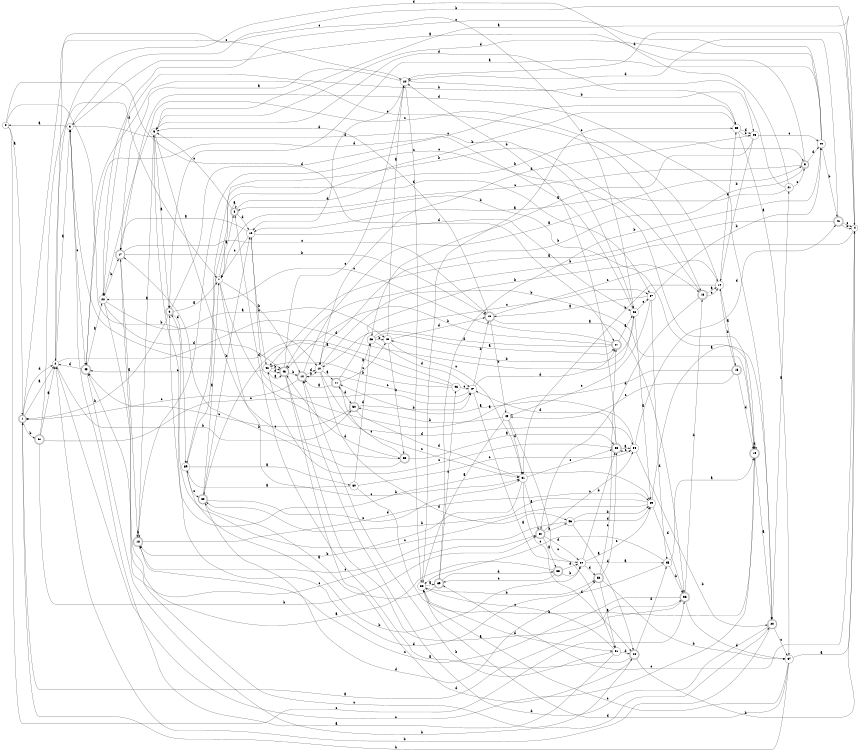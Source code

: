 digraph n50_2 {
__start0 [label="" shape="none"];

rankdir=LR;
size="8,5";

s0 [style="filled", color="black", fillcolor="white" shape="circle", label="0"];
s1 [style="rounded,filled", color="black", fillcolor="white" shape="doublecircle", label="1"];
s2 [style="filled", color="black", fillcolor="white" shape="circle", label="2"];
s3 [style="filled", color="black", fillcolor="white" shape="circle", label="3"];
s4 [style="filled", color="black", fillcolor="white" shape="circle", label="4"];
s5 [style="filled", color="black", fillcolor="white" shape="circle", label="5"];
s6 [style="rounded,filled", color="black", fillcolor="white" shape="doublecircle", label="6"];
s7 [style="filled", color="black", fillcolor="white" shape="circle", label="7"];
s8 [style="rounded,filled", color="black", fillcolor="white" shape="doublecircle", label="8"];
s9 [style="rounded,filled", color="black", fillcolor="white" shape="doublecircle", label="9"];
s10 [style="filled", color="black", fillcolor="white" shape="circle", label="10"];
s11 [style="rounded,filled", color="black", fillcolor="white" shape="doublecircle", label="11"];
s12 [style="rounded,filled", color="black", fillcolor="white" shape="doublecircle", label="12"];
s13 [style="rounded,filled", color="black", fillcolor="white" shape="doublecircle", label="13"];
s14 [style="filled", color="black", fillcolor="white" shape="circle", label="14"];
s15 [style="rounded,filled", color="black", fillcolor="white" shape="doublecircle", label="15"];
s16 [style="filled", color="black", fillcolor="white" shape="circle", label="16"];
s17 [style="rounded,filled", color="black", fillcolor="white" shape="doublecircle", label="17"];
s18 [style="rounded,filled", color="black", fillcolor="white" shape="doublecircle", label="18"];
s19 [style="rounded,filled", color="black", fillcolor="white" shape="doublecircle", label="19"];
s20 [style="rounded,filled", color="black", fillcolor="white" shape="doublecircle", label="20"];
s21 [style="filled", color="black", fillcolor="white" shape="circle", label="21"];
s22 [style="filled", color="black", fillcolor="white" shape="circle", label="22"];
s23 [style="filled", color="black", fillcolor="white" shape="circle", label="23"];
s24 [style="filled", color="black", fillcolor="white" shape="circle", label="24"];
s25 [style="filled", color="black", fillcolor="white" shape="circle", label="25"];
s26 [style="filled", color="black", fillcolor="white" shape="circle", label="26"];
s27 [style="rounded,filled", color="black", fillcolor="white" shape="doublecircle", label="27"];
s28 [style="filled", color="black", fillcolor="white" shape="circle", label="28"];
s29 [style="filled", color="black", fillcolor="white" shape="circle", label="29"];
s30 [style="rounded,filled", color="black", fillcolor="white" shape="doublecircle", label="30"];
s31 [style="filled", color="black", fillcolor="white" shape="circle", label="31"];
s32 [style="rounded,filled", color="black", fillcolor="white" shape="doublecircle", label="32"];
s33 [style="rounded,filled", color="black", fillcolor="white" shape="doublecircle", label="33"];
s34 [style="filled", color="black", fillcolor="white" shape="circle", label="34"];
s35 [style="filled", color="black", fillcolor="white" shape="circle", label="35"];
s36 [style="rounded,filled", color="black", fillcolor="white" shape="doublecircle", label="36"];
s37 [style="filled", color="black", fillcolor="white" shape="circle", label="37"];
s38 [style="filled", color="black", fillcolor="white" shape="circle", label="38"];
s39 [style="rounded,filled", color="black", fillcolor="white" shape="doublecircle", label="39"];
s40 [style="filled", color="black", fillcolor="white" shape="circle", label="40"];
s41 [style="rounded,filled", color="black", fillcolor="white" shape="doublecircle", label="41"];
s42 [style="filled", color="black", fillcolor="white" shape="circle", label="42"];
s43 [style="rounded,filled", color="black", fillcolor="white" shape="doublecircle", label="43"];
s44 [style="rounded,filled", color="black", fillcolor="white" shape="doublecircle", label="44"];
s45 [style="rounded,filled", color="black", fillcolor="white" shape="doublecircle", label="45"];
s46 [style="filled", color="black", fillcolor="white" shape="circle", label="46"];
s47 [style="filled", color="black", fillcolor="white" shape="circle", label="47"];
s48 [style="rounded,filled", color="black", fillcolor="white" shape="doublecircle", label="48"];
s49 [style="filled", color="black", fillcolor="white" shape="circle", label="49"];
s50 [style="rounded,filled", color="black", fillcolor="white" shape="doublecircle", label="50"];
s51 [style="filled", color="black", fillcolor="white" shape="circle", label="51"];
s52 [style="rounded,filled", color="black", fillcolor="white" shape="doublecircle", label="52"];
s53 [style="rounded,filled", color="black", fillcolor="white" shape="doublecircle", label="53"];
s54 [style="filled", color="black", fillcolor="white" shape="circle", label="54"];
s55 [style="filled", color="black", fillcolor="white" shape="circle", label="55"];
s56 [style="filled", color="black", fillcolor="white" shape="circle", label="56"];
s57 [style="filled", color="black", fillcolor="white" shape="circle", label="57"];
s58 [style="rounded,filled", color="black", fillcolor="white" shape="doublecircle", label="58"];
s59 [style="filled", color="black", fillcolor="white" shape="circle", label="59"];
s60 [style="filled", color="black", fillcolor="white" shape="circle", label="60"];
s61 [style="rounded,filled", color="black", fillcolor="white" shape="doublecircle", label="61"];
s0 -> s1 [label="a"];
s0 -> s10 [label="b"];
s0 -> s36 [label="c"];
s0 -> s27 [label="d"];
s1 -> s2 [label="a"];
s1 -> s61 [label="b"];
s1 -> s28 [label="c"];
s1 -> s2 [label="d"];
s2 -> s3 [label="a"];
s2 -> s50 [label="b"];
s2 -> s24 [label="c"];
s2 -> s28 [label="d"];
s3 -> s0 [label="a"];
s3 -> s4 [label="b"];
s3 -> s45 [label="c"];
s3 -> s28 [label="d"];
s4 -> s5 [label="a"];
s4 -> s43 [label="b"];
s4 -> s39 [label="c"];
s4 -> s24 [label="d"];
s5 -> s6 [label="a"];
s5 -> s29 [label="b"];
s5 -> s58 [label="c"];
s5 -> s55 [label="d"];
s6 -> s7 [label="a"];
s6 -> s1 [label="b"];
s6 -> s55 [label="c"];
s6 -> s59 [label="d"];
s7 -> s8 [label="a"];
s7 -> s12 [label="b"];
s7 -> s31 [label="c"];
s7 -> s54 [label="d"];
s8 -> s8 [label="a"];
s8 -> s9 [label="b"];
s8 -> s5 [label="c"];
s8 -> s16 [label="d"];
s9 -> s3 [label="a"];
s9 -> s10 [label="b"];
s9 -> s8 [label="c"];
s9 -> s40 [label="d"];
s10 -> s11 [label="a"];
s10 -> s19 [label="b"];
s10 -> s31 [label="c"];
s10 -> s56 [label="d"];
s11 -> s12 [label="a"];
s11 -> s13 [label="b"];
s11 -> s23 [label="c"];
s11 -> s50 [label="d"];
s12 -> s9 [label="a"];
s12 -> s10 [label="b"];
s12 -> s1 [label="c"];
s12 -> s10 [label="d"];
s13 -> s14 [label="a"];
s13 -> s59 [label="b"];
s13 -> s14 [label="c"];
s13 -> s32 [label="d"];
s14 -> s15 [label="a"];
s14 -> s31 [label="b"];
s14 -> s22 [label="c"];
s14 -> s55 [label="d"];
s15 -> s16 [label="a"];
s15 -> s14 [label="b"];
s15 -> s49 [label="c"];
s15 -> s19 [label="d"];
s16 -> s17 [label="a"];
s16 -> s42 [label="b"];
s16 -> s7 [label="c"];
s16 -> s28 [label="d"];
s17 -> s18 [label="a"];
s17 -> s48 [label="b"];
s17 -> s48 [label="c"];
s17 -> s20 [label="d"];
s18 -> s5 [label="a"];
s18 -> s18 [label="b"];
s18 -> s19 [label="c"];
s18 -> s29 [label="d"];
s19 -> s20 [label="a"];
s19 -> s7 [label="b"];
s19 -> s2 [label="c"];
s19 -> s19 [label="d"];
s20 -> s21 [label="a"];
s20 -> s2 [label="b"];
s20 -> s37 [label="c"];
s20 -> s12 [label="d"];
s21 -> s16 [label="a"];
s21 -> s22 [label="b"];
s21 -> s9 [label="c"];
s21 -> s2 [label="d"];
s22 -> s23 [label="a"];
s22 -> s17 [label="b"];
s22 -> s32 [label="c"];
s22 -> s43 [label="d"];
s23 -> s24 [label="a"];
s23 -> s58 [label="b"];
s23 -> s31 [label="c"];
s23 -> s48 [label="d"];
s24 -> s17 [label="a"];
s24 -> s25 [label="b"];
s24 -> s38 [label="c"];
s24 -> s16 [label="d"];
s25 -> s26 [label="a"];
s25 -> s14 [label="b"];
s25 -> s40 [label="c"];
s25 -> s10 [label="d"];
s26 -> s27 [label="a"];
s26 -> s23 [label="b"];
s26 -> s57 [label="c"];
s26 -> s47 [label="d"];
s27 -> s28 [label="a"];
s27 -> s43 [label="b"];
s27 -> s22 [label="c"];
s27 -> s10 [label="d"];
s28 -> s29 [label="a"];
s28 -> s23 [label="b"];
s28 -> s57 [label="c"];
s28 -> s45 [label="d"];
s29 -> s20 [label="a"];
s29 -> s30 [label="b"];
s29 -> s6 [label="c"];
s29 -> s36 [label="d"];
s30 -> s7 [label="a"];
s30 -> s16 [label="b"];
s30 -> s31 [label="c"];
s30 -> s52 [label="d"];
s31 -> s32 [label="a"];
s31 -> s18 [label="b"];
s31 -> s53 [label="c"];
s31 -> s44 [label="d"];
s32 -> s33 [label="a"];
s32 -> s56 [label="b"];
s32 -> s54 [label="c"];
s32 -> s34 [label="d"];
s33 -> s17 [label="a"];
s33 -> s34 [label="b"];
s33 -> s39 [label="c"];
s33 -> s34 [label="d"];
s34 -> s35 [label="a"];
s34 -> s53 [label="b"];
s34 -> s29 [label="c"];
s34 -> s52 [label="d"];
s35 -> s19 [label="a"];
s35 -> s36 [label="b"];
s35 -> s38 [label="c"];
s35 -> s6 [label="d"];
s36 -> s1 [label="a"];
s36 -> s13 [label="b"];
s36 -> s18 [label="c"];
s36 -> s37 [label="d"];
s37 -> s4 [label="a"];
s37 -> s1 [label="b"];
s37 -> s38 [label="c"];
s37 -> s38 [label="d"];
s38 -> s39 [label="a"];
s38 -> s52 [label="b"];
s38 -> s55 [label="c"];
s38 -> s51 [label="d"];
s39 -> s30 [label="a"];
s39 -> s40 [label="b"];
s39 -> s46 [label="c"];
s39 -> s33 [label="d"];
s40 -> s6 [label="a"];
s40 -> s41 [label="b"];
s40 -> s22 [label="c"];
s40 -> s5 [label="d"];
s41 -> s42 [label="a"];
s41 -> s4 [label="b"];
s41 -> s4 [label="c"];
s41 -> s24 [label="d"];
s42 -> s43 [label="a"];
s42 -> s43 [label="b"];
s42 -> s45 [label="c"];
s42 -> s43 [label="d"];
s43 -> s36 [label="a"];
s43 -> s12 [label="b"];
s43 -> s24 [label="c"];
s43 -> s44 [label="d"];
s44 -> s8 [label="a"];
s44 -> s4 [label="b"];
s44 -> s45 [label="c"];
s44 -> s35 [label="d"];
s45 -> s22 [label="a"];
s45 -> s20 [label="b"];
s45 -> s13 [label="c"];
s45 -> s2 [label="d"];
s46 -> s30 [label="a"];
s46 -> s42 [label="b"];
s46 -> s47 [label="c"];
s46 -> s3 [label="d"];
s47 -> s34 [label="a"];
s47 -> s48 [label="b"];
s47 -> s12 [label="c"];
s47 -> s27 [label="d"];
s48 -> s36 [label="a"];
s48 -> s49 [label="b"];
s48 -> s14 [label="c"];
s48 -> s5 [label="d"];
s49 -> s38 [label="a"];
s49 -> s50 [label="b"];
s49 -> s51 [label="c"];
s49 -> s31 [label="d"];
s50 -> s26 [label="a"];
s50 -> s47 [label="b"];
s50 -> s45 [label="c"];
s50 -> s31 [label="d"];
s51 -> s3 [label="a"];
s51 -> s12 [label="b"];
s51 -> s38 [label="c"];
s51 -> s44 [label="d"];
s52 -> s51 [label="a"];
s52 -> s37 [label="b"];
s52 -> s27 [label="c"];
s52 -> s53 [label="d"];
s53 -> s54 [label="a"];
s53 -> s24 [label="b"];
s53 -> s42 [label="c"];
s53 -> s47 [label="d"];
s54 -> s11 [label="a"];
s54 -> s20 [label="b"];
s54 -> s53 [label="c"];
s54 -> s41 [label="d"];
s55 -> s37 [label="a"];
s55 -> s7 [label="b"];
s55 -> s25 [label="c"];
s55 -> s25 [label="d"];
s56 -> s44 [label="a"];
s56 -> s29 [label="b"];
s56 -> s18 [label="c"];
s56 -> s29 [label="d"];
s57 -> s48 [label="a"];
s57 -> s40 [label="b"];
s57 -> s49 [label="c"];
s57 -> s35 [label="d"];
s58 -> s53 [label="a"];
s58 -> s17 [label="b"];
s58 -> s11 [label="c"];
s58 -> s43 [label="d"];
s59 -> s60 [label="a"];
s59 -> s34 [label="b"];
s59 -> s30 [label="c"];
s59 -> s57 [label="d"];
s60 -> s59 [label="a"];
s60 -> s19 [label="b"];
s60 -> s54 [label="c"];
s60 -> s26 [label="d"];
s61 -> s2 [label="a"];
s61 -> s32 [label="b"];
s61 -> s47 [label="c"];
s61 -> s7 [label="d"];

}